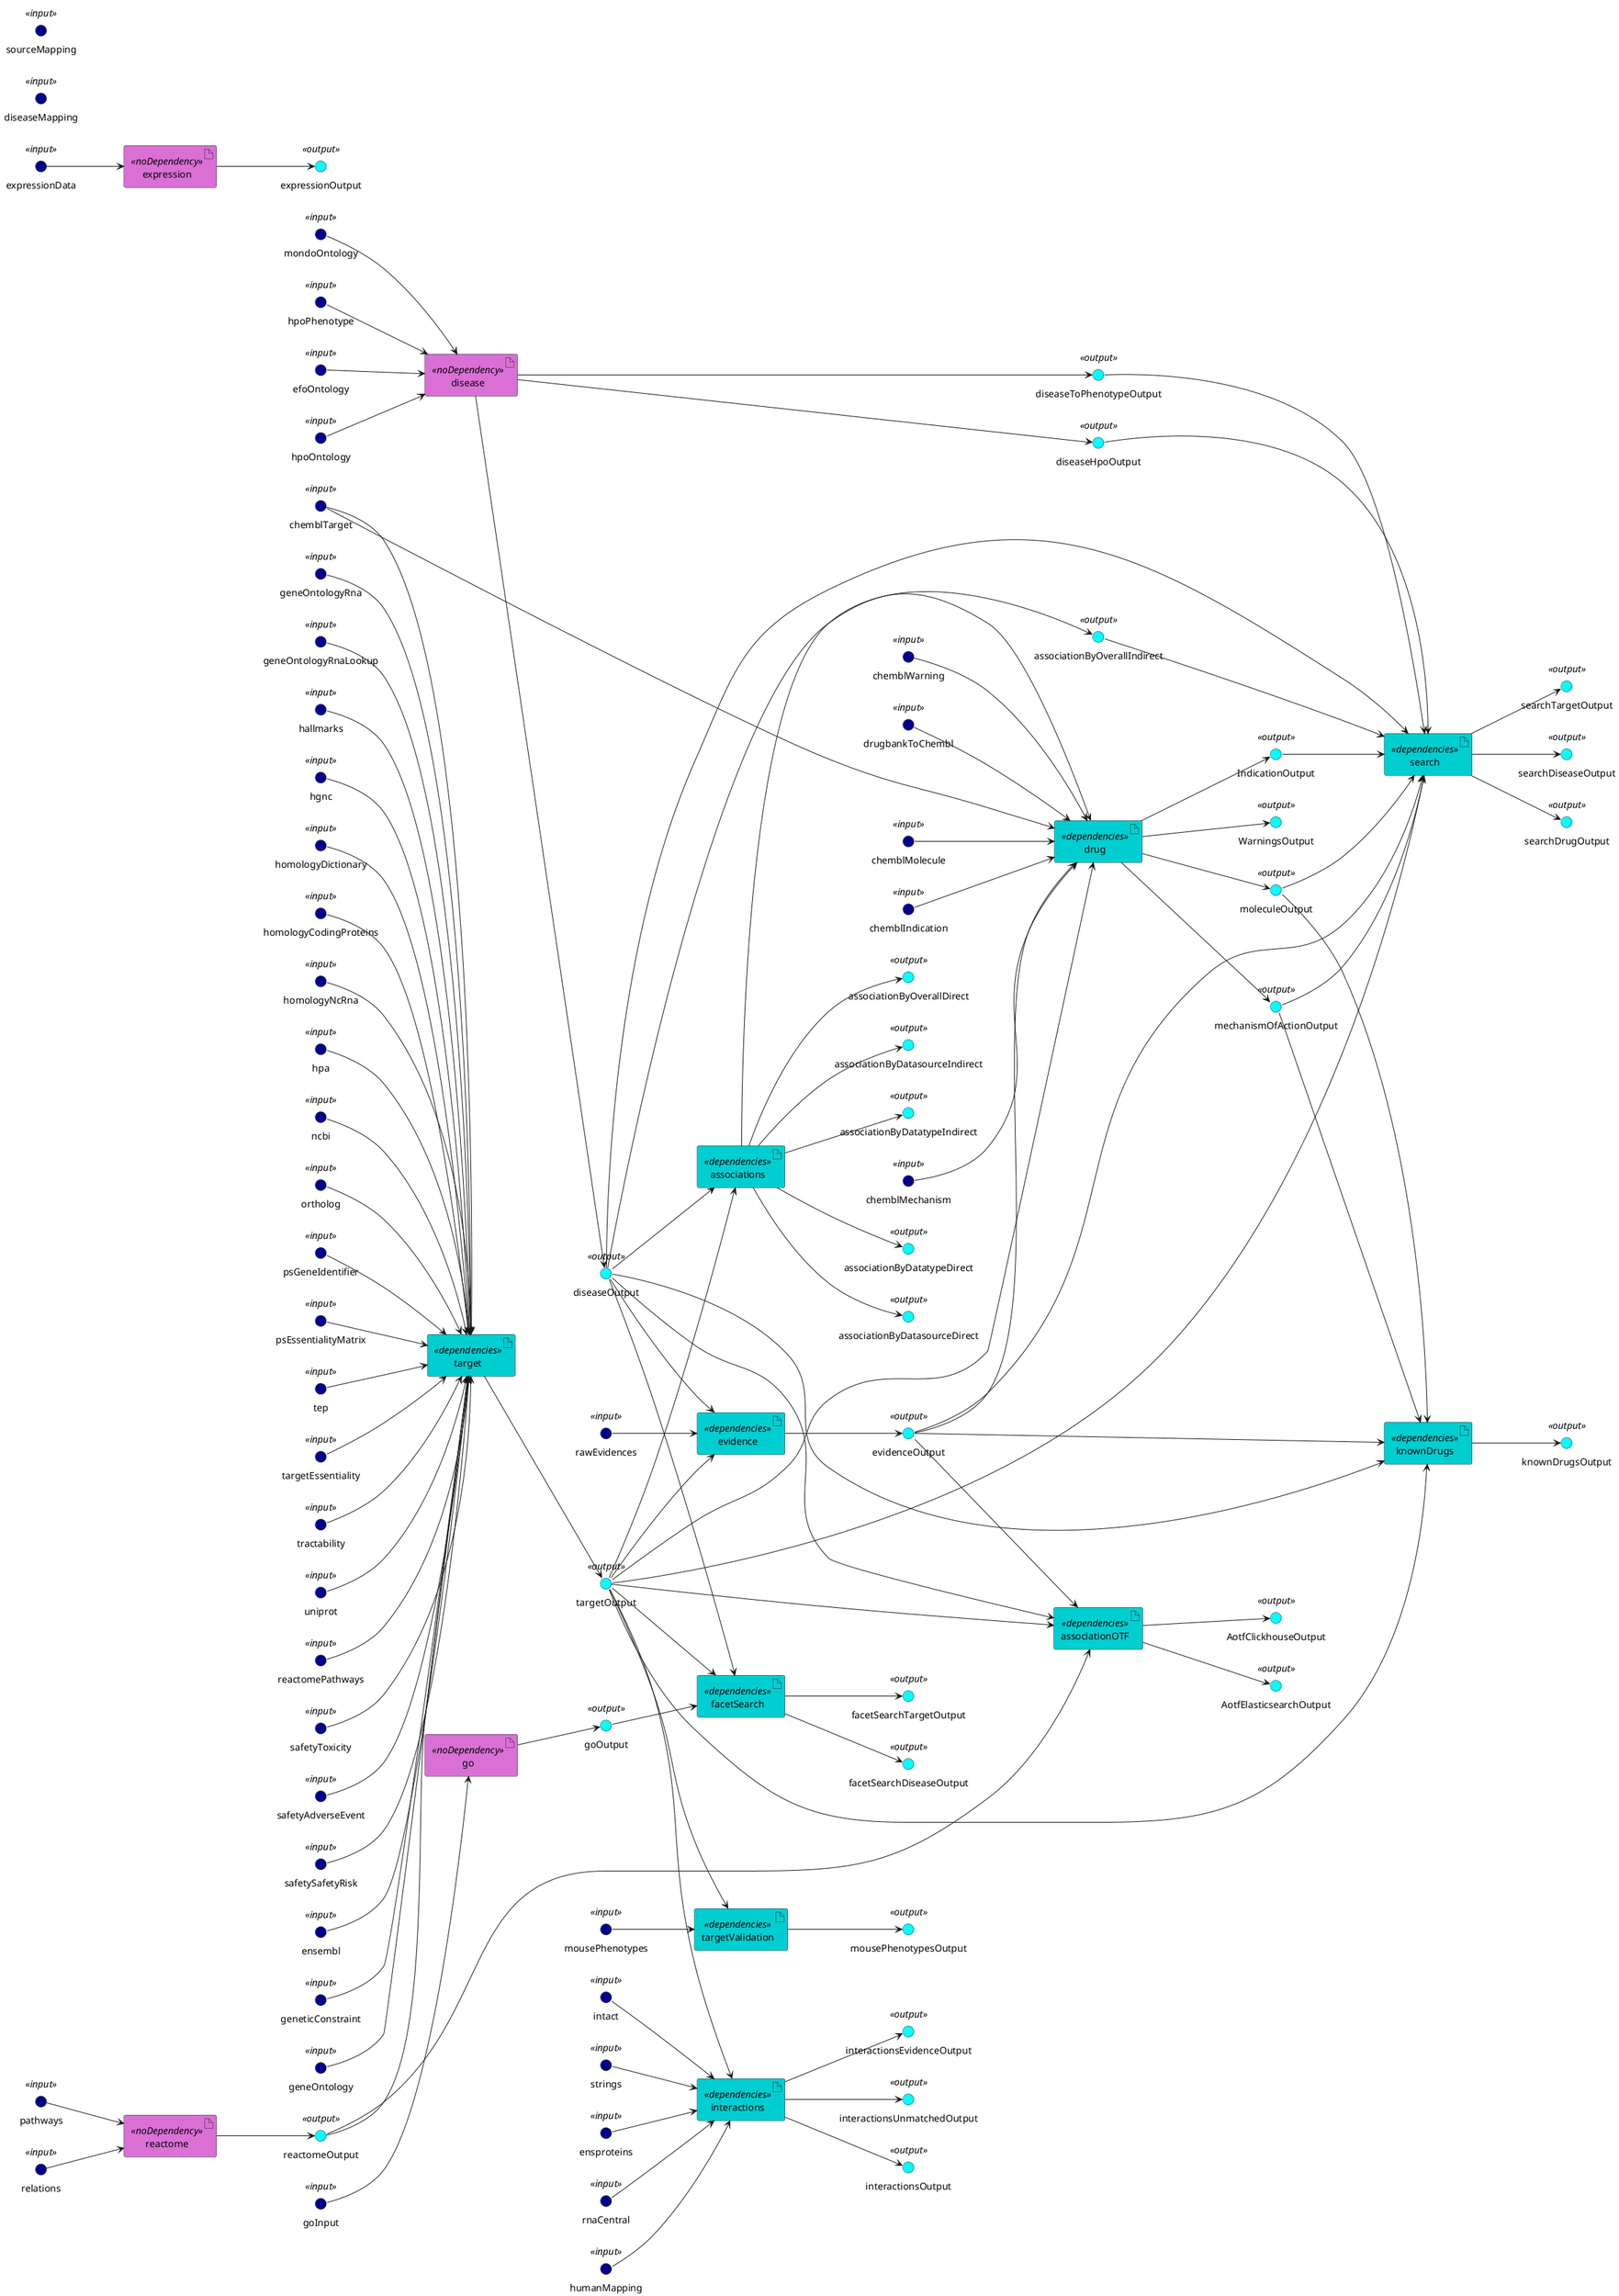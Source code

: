 @startuml
left to right direction
skinparam interface {
    backgroundColor<<input>> darkblue
    backgroundColor<<output>> cyan
}
skinparam artifact {
     backgroundColor<<noDependency>> orchid
     backgroundColor<<dependencies>> darkturquoise
 }
' steps
artifact associations <<dependencies>>
artifact associationOTF <<dependencies>>
artifact disease <<noDependency>>
artifact drug <<dependencies>>
artifact evidence <<dependencies>>
artifact expression <<noDependency>>
artifact facetSearch <<dependencies>>
artifact go <<noDependency>>
artifact interactions <<dependencies>>
artifact knownDrugs <<dependencies>>
artifact reactome <<noDependency>>
artifact search <<dependencies>>
artifact target <<dependencies>>
artifact targetValidation <<dependencies>>

'inputs
' association

  ' disease and source mapping static files
interface diseaseMapping <<input>>
interface sourceMapping <<input>>
' disease
interface efoOntology <<input>>
interface hpoOntology <<input>>
interface mondoOntology <<input>>
interface hpoPhenotype <<input>>
' drug
interface chemblMolecule <<input>>
interface chemblIndication <<input>>
interface chemblMechanism <<input>>
interface chemblTarget <<input>>
interface chemblWarning <<input>>
interface drugbankToChembl <<input>>

' evidences
interface rawEvidences <<input>>
' expression
interface expressionData <<input>>
' interactions
interface ensproteins <<input>>
interface rnaCentral <<input>>
interface humanMapping <<input>>
interface intact <<input>>
interface strings <<input>>
' known drugs
' go
interface goInput <<input>>
' reactome
interface pathways <<input>>
interface relations <<input>>
' target
interface ensembl <<input>>
interface geneticConstraint <<input>>
interface geneOntology <<input>>
interface geneOntologyRna <<input>>
interface geneOntologyRnaLookup <<input>>
interface hallmarks <<input>>
interface hgnc <<input>>
interface homologyDictionary <<input>>
interface homologyCodingProteins <<input>>
interface homologyNcRna <<input>>
interface hpa <<input>>
interface ncbi <<input>>
interface ortholog <<input>>
interface psGeneIdentifier <<input>>
interface psEssentialityMatrix <<input>>
interface tep <<input>>
interface targetEssentiality <<input>>
interface tractability <<input>>
interface uniprot <<input>>
interface reactomePathways <<input>>

'safety
interface safetyToxicity <<input>>
interface safetyAdverseEvent <<input>>
interface safetySafetyRisk <<input>>

'outputs
  ' associations
interface associationByDatatypeDirect <<output>>
interface associationByDatasourceDirect <<output>>
interface associationByOverallDirect <<output>>
interface associationByDatasourceIndirect <<output>>
interface associationByDatatypeIndirect <<output>>
interface associationByOverallIndirect <<output>>
  ' aotf
interface AotfClickhouseOutput <<output>>
interface AotfElasticsearchOutput <<output>>
  ' disease
interface diseaseOutput <<output>>
interface diseaseHpoOutput <<output>>
interface diseaseToPhenotypeOutput <<output>>
  ' drug
interface moleculeOutput <<output>>
interface mechanismOfActionOutput <<output>>
interface IndicationOutput <<output>>
interface WarningsOutput <<output>>

  ' evidences
interface evidenceOutput <<output>>
  ' expression
interface expressionOutput <<output>>
  ' facetSearch
interface facetSearchTargetOutput <<output>>
interface facetSearchDiseaseOutput <<output>>

  ' go
interface goOutput <<output>>
  ' interactions
interface interactionsOutput <<output>>
interface interactionsEvidenceOutput <<output>>
interface interactionsUnmatchedOutput <<output>>
  ' known drugs
interface knownDrugsOutput <<output>>

  ' reactome
interface reactomeOutput <<output>>
  ' target
interface targetOutput <<output>>

  ' search
interface searchTargetOutput <<output>>
interface searchDiseaseOutput <<output>>
interface searchDrugOutput <<output>>

  ' targetValidation
 interface mousePhenotypes <<input>>
 interface mousePhenotypesOutput <<output>>



' relations

  ' targetValidation
targetOutput --> targetValidation
mousePhenotypes --> targetValidation
targetValidation --> mousePhenotypesOutput
  ' assocations
targetOutput --> associations
diseaseOutput --> associations
associations --> associationByDatasourceDirect
associations --> associationByDatasourceIndirect
associations --> associationByDatatypeDirect
associations --> associationByDatatypeIndirect
associations --> associationByOverallDirect
associations --> associationByOverallIndirect

  ' AOTF
reactomeOutput --> associationOTF
evidenceOutput --> associationOTF
diseaseOutput --> associationOTF
targetOutput --> associationOTF
associationOTF --> AotfClickhouseOutput
associationOTF --> AotfElasticsearchOutput

  ' disease
efoOntology --> disease
hpoOntology --> disease
mondoOntology --> disease
hpoPhenotype --> disease
disease --> diseaseOutput
disease --> diseaseHpoOutput
disease --> diseaseToPhenotypeOutput

  ' drug
targetOutput --> drug
diseaseOutput --> drug
evidenceOutput --> drug
chemblMolecule --> drug
chemblIndication--> drug
chemblMechanism --> drug
chemblTarget --> drug
chemblWarning --> drug
drugbankToChembl --> drug
drug --> moleculeOutput
drug -->  mechanismOfActionOutput
drug --> IndicationOutput
drug --> WarningsOutput

  ' evidences
targetOutput --> evidence
diseaseOutput --> evidence
rawEvidences --> evidence
evidence --> evidenceOutput

  ' expression
expressionData --> expression
expression --> expressionOutput

  ' gene ontology
goInput --> go
go --> goOutput

  ' interactions
targetOutput --> interactions
rnaCentral --> interactions
humanMapping --> interactions
ensproteins --> interactions
intact --> interactions
strings --> interactions
interactions --> interactionsOutput
interactions --> interactionsEvidenceOutput
interactions --> interactionsUnmatchedOutput

  ' known drugs
evidenceOutput --> knownDrugs
diseaseOutput --> knownDrugs
targetOutput --> knownDrugs
moleculeOutput --> knownDrugs
mechanismOfActionOutput --> knownDrugs
knownDrugs --> knownDrugsOutput

  ' reactome
pathways --> reactome
relations --> reactome
reactome --> reactomeOutput

  ' facetSearch
targetOutput --> facetSearch
diseaseOutput --> facetSearch
goOutput --> facetSearch
facetSearch --> facetSearchTargetOutput
facetSearch --> facetSearchDiseaseOutput


  ' search
evidenceOutput --> search
diseaseOutput --> search
diseaseToPhenotypeOutput --> search
diseaseHpoOutput --> search
targetOutput --> search
moleculeOutput --> search
mechanismOfActionOutput --> search
IndicationOutput --> search
associationByOverallIndirect --> search
search --> searchTargetOutput
search --> searchDiseaseOutput
search --> searchDrugOutput

' target
chemblTarget --> target
target --> targetOutput
ensembl --> target
geneticConstraint --> target
geneOntology --> target
geneOntologyRna  --> target
geneOntologyRnaLookup --> target
hallmarks --> target
hgnc --> target
homologyDictionary --> target
homologyCodingProteins --> target
homologyNcRna --> target
hpa --> target
ncbi --> target
ortholog --> target
psGeneIdentifier --> target
psEssentialityMatrix --> target
reactomeOutput --> target
reactomePathways --> target
safetyToxicity --> target
safetyAdverseEvent --> target
safetySafetyRisk --> target
tep --> target
targetEssentiality --> target
tractability --> target
uniprot --> target

@enduml
